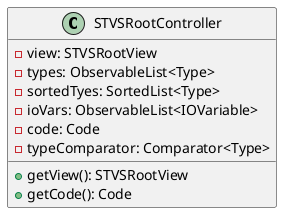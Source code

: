 @startuml

    class STVSRootController {
        -view: STVSRootView
        -types: ObservableList<Type>
        -sortedTyes: SortedList<Type>
        -ioVars: ObservableList<IOVariable>
        -code: Code
        -typeComparator: Comparator<Type>
        +getView(): STVSRootView
        +getCode(): Code
    }

@enduml

